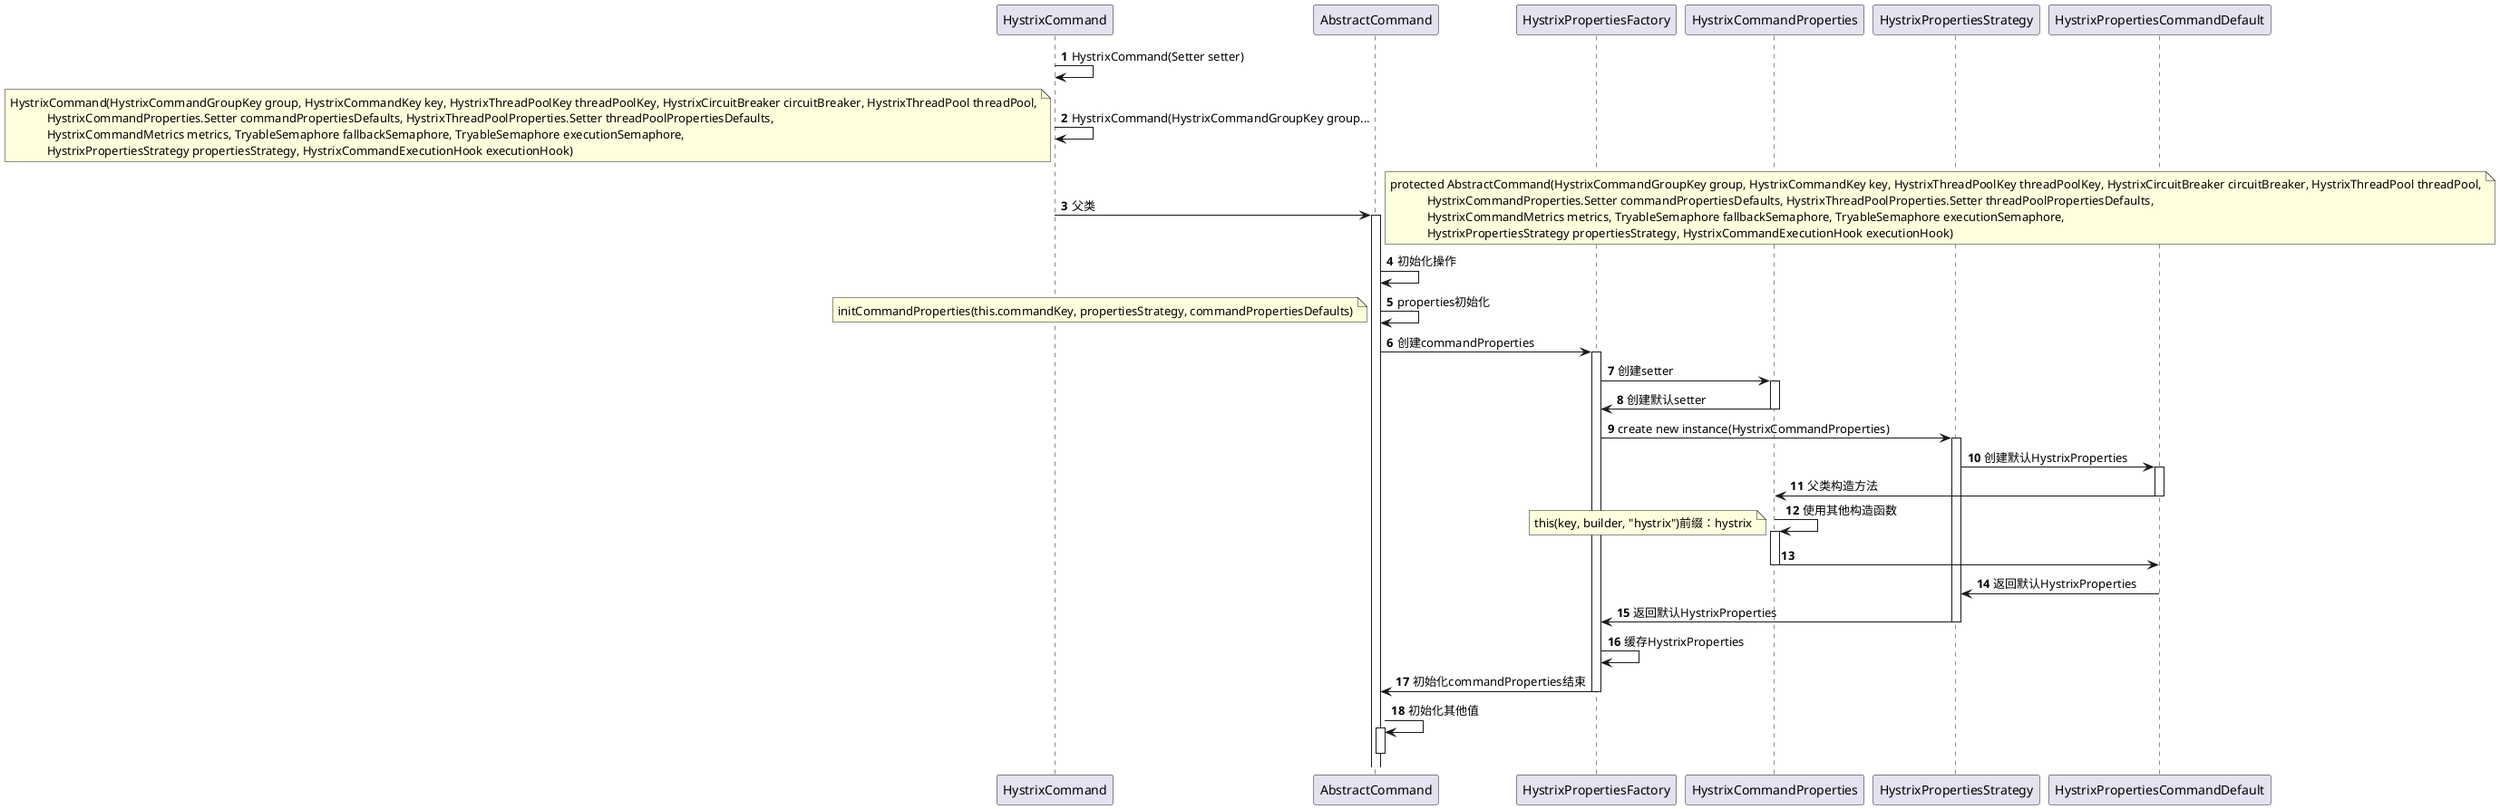 @startuml
'https://plantuml.com/sequence-diagram

autonumber

HystrixCommand -> HystrixCommand: HystrixCommand(Setter setter)
HystrixCommand -> HystrixCommand: HystrixCommand(HystrixCommandGroupKey group...

note left
HystrixCommand(HystrixCommandGroupKey group, HystrixCommandKey key, HystrixThreadPoolKey threadPoolKey, HystrixCircuitBreaker circuitBreaker, HystrixThreadPool threadPool,
            HystrixCommandProperties.Setter commandPropertiesDefaults, HystrixThreadPoolProperties.Setter threadPoolPropertiesDefaults,
            HystrixCommandMetrics metrics, TryableSemaphore fallbackSemaphore, TryableSemaphore executionSemaphore,
            HystrixPropertiesStrategy propertiesStrategy, HystrixCommandExecutionHook executionHook)
end note

HystrixCommand -> AbstractCommand: 父类
activate AbstractCommand
note right
protected AbstractCommand(HystrixCommandGroupKey group, HystrixCommandKey key, HystrixThreadPoolKey threadPoolKey, HystrixCircuitBreaker circuitBreaker, HystrixThreadPool threadPool,
            HystrixCommandProperties.Setter commandPropertiesDefaults, HystrixThreadPoolProperties.Setter threadPoolPropertiesDefaults,
            HystrixCommandMetrics metrics, TryableSemaphore fallbackSemaphore, TryableSemaphore executionSemaphore,
            HystrixPropertiesStrategy propertiesStrategy, HystrixCommandExecutionHook executionHook)
end note

AbstractCommand -> AbstractCommand: 初始化操作
AbstractCommand -> AbstractCommand: properties初始化
note left
initCommandProperties(this.commandKey, propertiesStrategy, commandPropertiesDefaults)
end note

AbstractCommand -> HystrixPropertiesFactory:创建commandProperties
activate HystrixPropertiesFactory

HystrixPropertiesFactory -> HystrixCommandProperties:创建setter
activate HystrixCommandProperties
HystrixCommandProperties -> HystrixPropertiesFactory: 创建默认setter
deactivate HystrixCommandProperties

HystrixPropertiesFactory -> HystrixPropertiesStrategy: create new instance(HystrixCommandProperties)
activate HystrixPropertiesStrategy
HystrixPropertiesStrategy -> HystrixPropertiesCommandDefault: 创建默认HystrixProperties
activate HystrixPropertiesCommandDefault
HystrixPropertiesCommandDefault -> HystrixCommandProperties: 父类构造方法
deactivate
HystrixCommandProperties -> HystrixCommandProperties: 使用其他构造函数
note left: this(key, builder, "hystrix")前缀：hystrix
activate HystrixCommandProperties
HystrixCommandProperties -> HystrixPropertiesCommandDefault
deactivate
HystrixPropertiesCommandDefault -> HystrixPropertiesStrategy: 返回默认HystrixProperties
HystrixPropertiesStrategy -> HystrixPropertiesFactory: 返回默认HystrixProperties
deactivate
HystrixPropertiesFactory -> HystrixPropertiesFactory: 缓存HystrixProperties
HystrixPropertiesFactory -> AbstractCommand: 初始化commandProperties结束
deactivate
AbstractCommand -> AbstractCommand: 初始化其他值
activate AbstractCommand
deactivate

@enduml